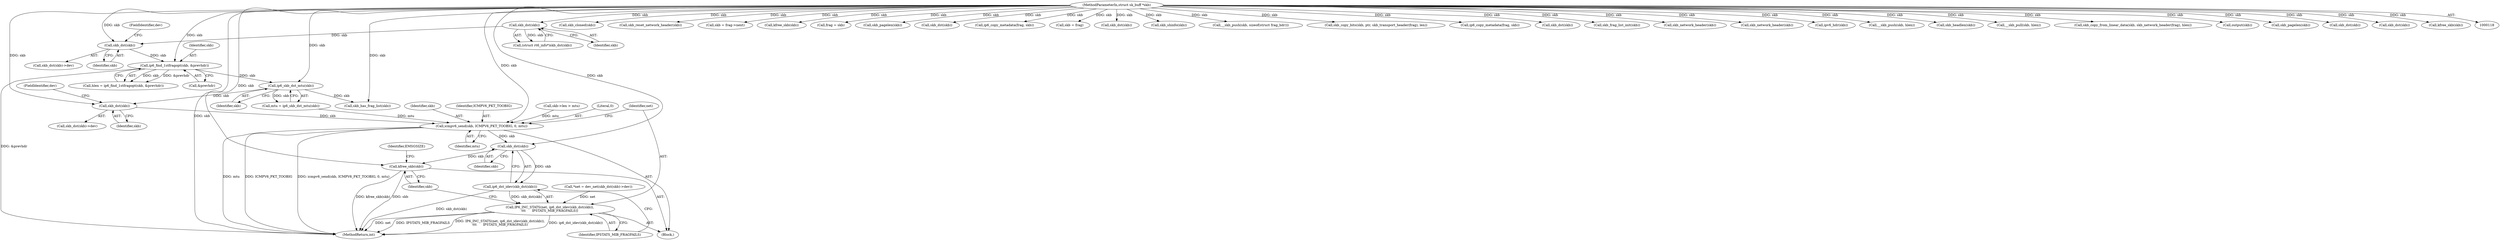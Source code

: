 digraph "0_linux_87c48fa3b4630905f98268dde838ee43626a060c_1@pointer" {
"1000205" [label="(Call,skb_dst(skb))"];
"1000186" [label="(Call,ip6_skb_dst_mtu(skb))"];
"1000176" [label="(Call,ip6_find_1stfragopt(skb, &prevhdr))"];
"1000171" [label="(Call,skb_dst(skb))"];
"1000128" [label="(Call,skb_dst(skb))"];
"1000119" [label="(MethodParameterIn,struct sk_buff *skb)"];
"1000208" [label="(Call,icmpv6_send(skb, ICMPV6_PKT_TOOBIG, 0, mtu))"];
"1000216" [label="(Call,skb_dst(skb))"];
"1000215" [label="(Call,ip6_dst_idev(skb_dst(skb)))"];
"1000213" [label="(Call,IP6_INC_STATS(net, ip6_dst_idev(skb_dst(skb)),\n\t\t\t      IPSTATS_MIB_FRAGFAILS))"];
"1000219" [label="(Call,kfree_skb(skb))"];
"1000271" [label="(Call,skb_cloned(skb))"];
"1000177" [label="(Identifier,skb)"];
"1000381" [label="(Call,skb_reset_network_header(skb))"];
"1000219" [label="(Call,kfree_skb(skb))"];
"1000591" [label="(Call,skb = frag->next)"];
"1000176" [label="(Call,ip6_find_1stfragopt(skb, &prevhdr))"];
"1000868" [label="(Call,kfree_skb(skb))"];
"1000223" [label="(Identifier,EMSGSIZE)"];
"1000174" [label="(Call,hlen = ip6_find_1stfragopt(skb, &prevhdr))"];
"1000598" [label="(Call,frag = skb)"];
"1000170" [label="(Call,skb_dst(skb)->dev)"];
"1000414" [label="(Call,skb_pagelen(skb))"];
"1000194" [label="(Call,skb->len > mtu)"];
"1000126" [label="(Call,(struct rt6_info*)skb_dst(skb))"];
"1000214" [label="(Identifier,net)"];
"1000854" [label="(Call,skb_dst(skb))"];
"1000529" [label="(Call,ip6_copy_metadata(frag, skb))"];
"1000218" [label="(Identifier,IPSTATS_MIB_FRAGFAILS)"];
"1000206" [label="(Identifier,skb)"];
"1000553" [label="(Call,skb = frag)"];
"1000187" [label="(Identifier,skb)"];
"1000173" [label="(FieldIdentifier,dev)"];
"1000211" [label="(Literal,0)"];
"1000207" [label="(FieldIdentifier,dev)"];
"1000128" [label="(Call,skb_dst(skb))"];
"1000213" [label="(Call,IP6_INC_STATS(net, ip6_dst_idev(skb_dst(skb)),\n\t\t\t      IPSTATS_MIB_FRAGFAILS))"];
"1000205" [label="(Call,skb_dst(skb))"];
"1000249" [label="(Call,skb_has_frag_list(skb))"];
"1000361" [label="(Call,skb_dst(skb))"];
"1000208" [label="(Call,icmpv6_send(skb, ICMPV6_PKT_TOOBIG, 0, mtu))"];
"1000338" [label="(Call,skb_shinfo(skb))"];
"1000209" [label="(Identifier,skb)"];
"1000186" [label="(Call,ip6_skb_dst_mtu(skb))"];
"1000210" [label="(Identifier,ICMPV6_PKT_TOOBIG)"];
"1000171" [label="(Call,skb_dst(skb))"];
"1000215" [label="(Call,ip6_dst_idev(skb_dst(skb)))"];
"1000178" [label="(Call,&prevhdr)"];
"1000374" [label="(Call,__skb_push(skb, sizeof(struct frag_hdr)))"];
"1000199" [label="(Block,)"];
"1000794" [label="(Call,skb_copy_bits(skb, ptr, skb_transport_header(frag), len))"];
"1000710" [label="(Call,ip6_copy_metadata(frag, skb))"];
"1000129" [label="(Identifier,skb)"];
"1000848" [label="(Call,skb_dst(skb))"];
"1000212" [label="(Identifier,mtu)"];
"1000167" [label="(Call,*net = dev_net(skb_dst(skb)->dev))"];
"1000217" [label="(Identifier,skb)"];
"1000872" [label="(MethodReturn,int)"];
"1000216" [label="(Call,skb_dst(skb))"];
"1000204" [label="(Call,skb_dst(skb)->dev)"];
"1000341" [label="(Call,skb_frag_list_init(skb))"];
"1000350" [label="(Call,skb_network_header(skb))"];
"1000384" [label="(Call,skb_network_header(skb))"];
"1000431" [label="(Call,ipv6_hdr(skb))"];
"1000220" [label="(Identifier,skb)"];
"1000184" [label="(Call,mtu = ip6_skb_dst_mtu(skb))"];
"1000378" [label="(Call,__skb_push(skb, hlen))"];
"1000422" [label="(Call,skb_headlen(skb))"];
"1000367" [label="(Call,__skb_pull(skb, hlen))"];
"1000760" [label="(Call,skb_copy_from_linear_data(skb, skb_network_header(frag), hlen))"];
"1000534" [label="(Call,output(skb))"];
"1000255" [label="(Call,skb_pagelen(skb))"];
"1000865" [label="(Call,skb_dst(skb))"];
"1000702" [label="(Call,skb_dst(skb))"];
"1000857" [label="(Call,kfree_skb(skb))"];
"1000119" [label="(MethodParameterIn,struct sk_buff *skb)"];
"1000172" [label="(Identifier,skb)"];
"1000205" -> "1000204"  [label="AST: "];
"1000205" -> "1000206"  [label="CFG: "];
"1000206" -> "1000205"  [label="AST: "];
"1000207" -> "1000205"  [label="CFG: "];
"1000186" -> "1000205"  [label="DDG: skb"];
"1000119" -> "1000205"  [label="DDG: skb"];
"1000205" -> "1000208"  [label="DDG: skb"];
"1000186" -> "1000184"  [label="AST: "];
"1000186" -> "1000187"  [label="CFG: "];
"1000187" -> "1000186"  [label="AST: "];
"1000184" -> "1000186"  [label="CFG: "];
"1000186" -> "1000184"  [label="DDG: skb"];
"1000176" -> "1000186"  [label="DDG: skb"];
"1000119" -> "1000186"  [label="DDG: skb"];
"1000186" -> "1000249"  [label="DDG: skb"];
"1000176" -> "1000174"  [label="AST: "];
"1000176" -> "1000178"  [label="CFG: "];
"1000177" -> "1000176"  [label="AST: "];
"1000178" -> "1000176"  [label="AST: "];
"1000174" -> "1000176"  [label="CFG: "];
"1000176" -> "1000872"  [label="DDG: &prevhdr"];
"1000176" -> "1000174"  [label="DDG: skb"];
"1000176" -> "1000174"  [label="DDG: &prevhdr"];
"1000171" -> "1000176"  [label="DDG: skb"];
"1000119" -> "1000176"  [label="DDG: skb"];
"1000171" -> "1000170"  [label="AST: "];
"1000171" -> "1000172"  [label="CFG: "];
"1000172" -> "1000171"  [label="AST: "];
"1000173" -> "1000171"  [label="CFG: "];
"1000128" -> "1000171"  [label="DDG: skb"];
"1000119" -> "1000171"  [label="DDG: skb"];
"1000128" -> "1000126"  [label="AST: "];
"1000128" -> "1000129"  [label="CFG: "];
"1000129" -> "1000128"  [label="AST: "];
"1000126" -> "1000128"  [label="CFG: "];
"1000128" -> "1000126"  [label="DDG: skb"];
"1000119" -> "1000128"  [label="DDG: skb"];
"1000119" -> "1000118"  [label="AST: "];
"1000119" -> "1000872"  [label="DDG: skb"];
"1000119" -> "1000208"  [label="DDG: skb"];
"1000119" -> "1000216"  [label="DDG: skb"];
"1000119" -> "1000219"  [label="DDG: skb"];
"1000119" -> "1000249"  [label="DDG: skb"];
"1000119" -> "1000255"  [label="DDG: skb"];
"1000119" -> "1000271"  [label="DDG: skb"];
"1000119" -> "1000338"  [label="DDG: skb"];
"1000119" -> "1000341"  [label="DDG: skb"];
"1000119" -> "1000350"  [label="DDG: skb"];
"1000119" -> "1000361"  [label="DDG: skb"];
"1000119" -> "1000367"  [label="DDG: skb"];
"1000119" -> "1000374"  [label="DDG: skb"];
"1000119" -> "1000378"  [label="DDG: skb"];
"1000119" -> "1000381"  [label="DDG: skb"];
"1000119" -> "1000384"  [label="DDG: skb"];
"1000119" -> "1000414"  [label="DDG: skb"];
"1000119" -> "1000422"  [label="DDG: skb"];
"1000119" -> "1000431"  [label="DDG: skb"];
"1000119" -> "1000529"  [label="DDG: skb"];
"1000119" -> "1000534"  [label="DDG: skb"];
"1000119" -> "1000553"  [label="DDG: skb"];
"1000119" -> "1000591"  [label="DDG: skb"];
"1000119" -> "1000598"  [label="DDG: skb"];
"1000119" -> "1000702"  [label="DDG: skb"];
"1000119" -> "1000710"  [label="DDG: skb"];
"1000119" -> "1000760"  [label="DDG: skb"];
"1000119" -> "1000794"  [label="DDG: skb"];
"1000119" -> "1000848"  [label="DDG: skb"];
"1000119" -> "1000854"  [label="DDG: skb"];
"1000119" -> "1000857"  [label="DDG: skb"];
"1000119" -> "1000865"  [label="DDG: skb"];
"1000119" -> "1000868"  [label="DDG: skb"];
"1000208" -> "1000199"  [label="AST: "];
"1000208" -> "1000212"  [label="CFG: "];
"1000209" -> "1000208"  [label="AST: "];
"1000210" -> "1000208"  [label="AST: "];
"1000211" -> "1000208"  [label="AST: "];
"1000212" -> "1000208"  [label="AST: "];
"1000214" -> "1000208"  [label="CFG: "];
"1000208" -> "1000872"  [label="DDG: ICMPV6_PKT_TOOBIG"];
"1000208" -> "1000872"  [label="DDG: icmpv6_send(skb, ICMPV6_PKT_TOOBIG, 0, mtu)"];
"1000208" -> "1000872"  [label="DDG: mtu"];
"1000184" -> "1000208"  [label="DDG: mtu"];
"1000194" -> "1000208"  [label="DDG: mtu"];
"1000208" -> "1000216"  [label="DDG: skb"];
"1000216" -> "1000215"  [label="AST: "];
"1000216" -> "1000217"  [label="CFG: "];
"1000217" -> "1000216"  [label="AST: "];
"1000215" -> "1000216"  [label="CFG: "];
"1000216" -> "1000215"  [label="DDG: skb"];
"1000216" -> "1000219"  [label="DDG: skb"];
"1000215" -> "1000213"  [label="AST: "];
"1000218" -> "1000215"  [label="CFG: "];
"1000215" -> "1000872"  [label="DDG: skb_dst(skb)"];
"1000215" -> "1000213"  [label="DDG: skb_dst(skb)"];
"1000213" -> "1000199"  [label="AST: "];
"1000213" -> "1000218"  [label="CFG: "];
"1000214" -> "1000213"  [label="AST: "];
"1000218" -> "1000213"  [label="AST: "];
"1000220" -> "1000213"  [label="CFG: "];
"1000213" -> "1000872"  [label="DDG: net"];
"1000213" -> "1000872"  [label="DDG: IPSTATS_MIB_FRAGFAILS"];
"1000213" -> "1000872"  [label="DDG: IP6_INC_STATS(net, ip6_dst_idev(skb_dst(skb)),\n\t\t\t      IPSTATS_MIB_FRAGFAILS)"];
"1000213" -> "1000872"  [label="DDG: ip6_dst_idev(skb_dst(skb))"];
"1000167" -> "1000213"  [label="DDG: net"];
"1000219" -> "1000199"  [label="AST: "];
"1000219" -> "1000220"  [label="CFG: "];
"1000220" -> "1000219"  [label="AST: "];
"1000223" -> "1000219"  [label="CFG: "];
"1000219" -> "1000872"  [label="DDG: kfree_skb(skb)"];
"1000219" -> "1000872"  [label="DDG: skb"];
}
